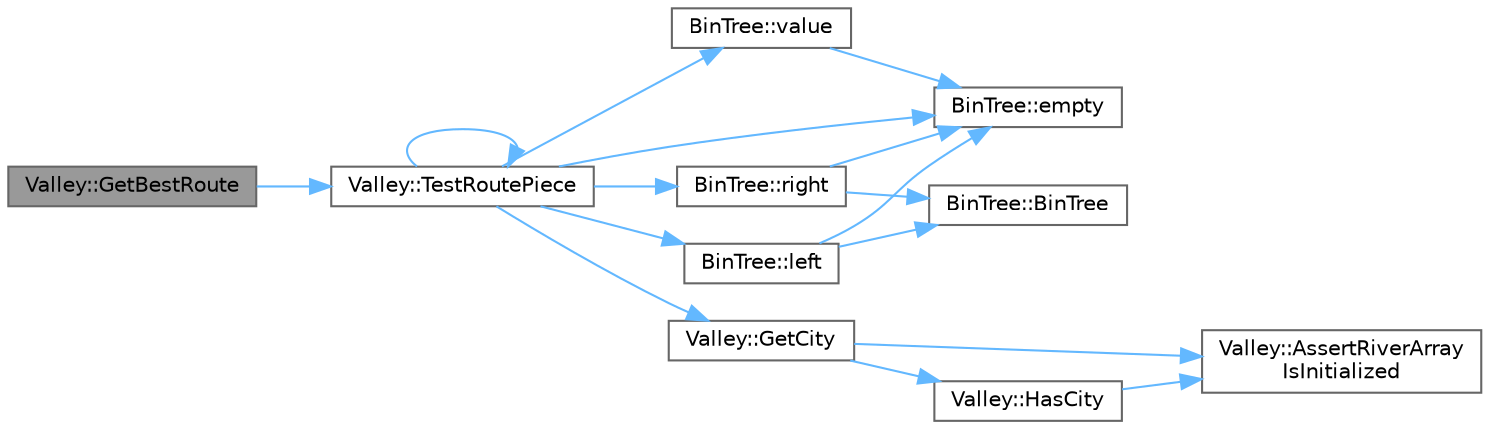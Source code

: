 digraph "Valley::GetBestRoute"
{
 // LATEX_PDF_SIZE
  bgcolor="transparent";
  edge [fontname=Helvetica,fontsize=10,labelfontname=Helvetica,labelfontsize=10];
  node [fontname=Helvetica,fontsize=10,shape=box,height=0.2,width=0.4];
  rankdir="LR";
  Node1 [id="Node000001",label="Valley::GetBestRoute",height=0.2,width=0.4,color="gray40", fillcolor="grey60", style="filled", fontcolor="black",tooltip=" "];
  Node1 -> Node2 [id="edge1_Node000001_Node000002",color="steelblue1",style="solid",tooltip=" "];
  Node2 [id="Node000002",label="Valley::TestRoutePiece",height=0.2,width=0.4,color="grey40", fillcolor="white", style="filled",URL="$classValley.html#a15b78bc9bf20a95c9f733d28a5a50371",tooltip=" "];
  Node2 -> Node3 [id="edge2_Node000002_Node000003",color="steelblue1",style="solid",tooltip=" "];
  Node3 [id="Node000003",label="BinTree::empty",height=0.2,width=0.4,color="grey40", fillcolor="white", style="filled",URL="$classBinTree.html#a74cda259ba5c25b8ee38ed4dc33e4fad",tooltip=" "];
  Node2 -> Node4 [id="edge3_Node000002_Node000004",color="steelblue1",style="solid",tooltip=" "];
  Node4 [id="Node000004",label="Valley::GetCity",height=0.2,width=0.4,color="grey40", fillcolor="white", style="filled",URL="$classValley.html#a75ff9182c65289925ff544ac37e6b792",tooltip=" "];
  Node4 -> Node5 [id="edge4_Node000004_Node000005",color="steelblue1",style="solid",tooltip=" "];
  Node5 [id="Node000005",label="Valley::AssertRiverArray\lIsInitialized",height=0.2,width=0.4,color="grey40", fillcolor="white", style="filled",URL="$classValley.html#a9ce0d2c2139f10629fcb12ec2e261f35",tooltip=" "];
  Node4 -> Node6 [id="edge5_Node000004_Node000006",color="steelblue1",style="solid",tooltip=" "];
  Node6 [id="Node000006",label="Valley::HasCity",height=0.2,width=0.4,color="grey40", fillcolor="white", style="filled",URL="$classValley.html#ab9ae654d0a8f51b5c80ec9e88447fe7d",tooltip=" "];
  Node6 -> Node5 [id="edge6_Node000006_Node000005",color="steelblue1",style="solid",tooltip=" "];
  Node2 -> Node7 [id="edge7_Node000002_Node000007",color="steelblue1",style="solid",tooltip=" "];
  Node7 [id="Node000007",label="BinTree::left",height=0.2,width=0.4,color="grey40", fillcolor="white", style="filled",URL="$classBinTree.html#a82108db4c1b08d1f111027788c196d4e",tooltip=" "];
  Node7 -> Node8 [id="edge8_Node000007_Node000008",color="steelblue1",style="solid",tooltip=" "];
  Node8 [id="Node000008",label="BinTree::BinTree",height=0.2,width=0.4,color="grey40", fillcolor="white", style="filled",URL="$classBinTree.html#a47eef22d29cd023449d97c073c08e5b6",tooltip=" "];
  Node7 -> Node3 [id="edge9_Node000007_Node000003",color="steelblue1",style="solid",tooltip=" "];
  Node2 -> Node9 [id="edge10_Node000002_Node000009",color="steelblue1",style="solid",tooltip=" "];
  Node9 [id="Node000009",label="BinTree::right",height=0.2,width=0.4,color="grey40", fillcolor="white", style="filled",URL="$classBinTree.html#aff8e96651b27284c329667b5ad3e4d0b",tooltip=" "];
  Node9 -> Node8 [id="edge11_Node000009_Node000008",color="steelblue1",style="solid",tooltip=" "];
  Node9 -> Node3 [id="edge12_Node000009_Node000003",color="steelblue1",style="solid",tooltip=" "];
  Node2 -> Node2 [id="edge13_Node000002_Node000002",color="steelblue1",style="solid",tooltip=" "];
  Node2 -> Node10 [id="edge14_Node000002_Node000010",color="steelblue1",style="solid",tooltip=" "];
  Node10 [id="Node000010",label="BinTree::value",height=0.2,width=0.4,color="grey40", fillcolor="white", style="filled",URL="$classBinTree.html#aaccb0c5b6cfe3b84dfeefc58efa24cda",tooltip=" "];
  Node10 -> Node3 [id="edge15_Node000010_Node000003",color="steelblue1",style="solid",tooltip=" "];
}
